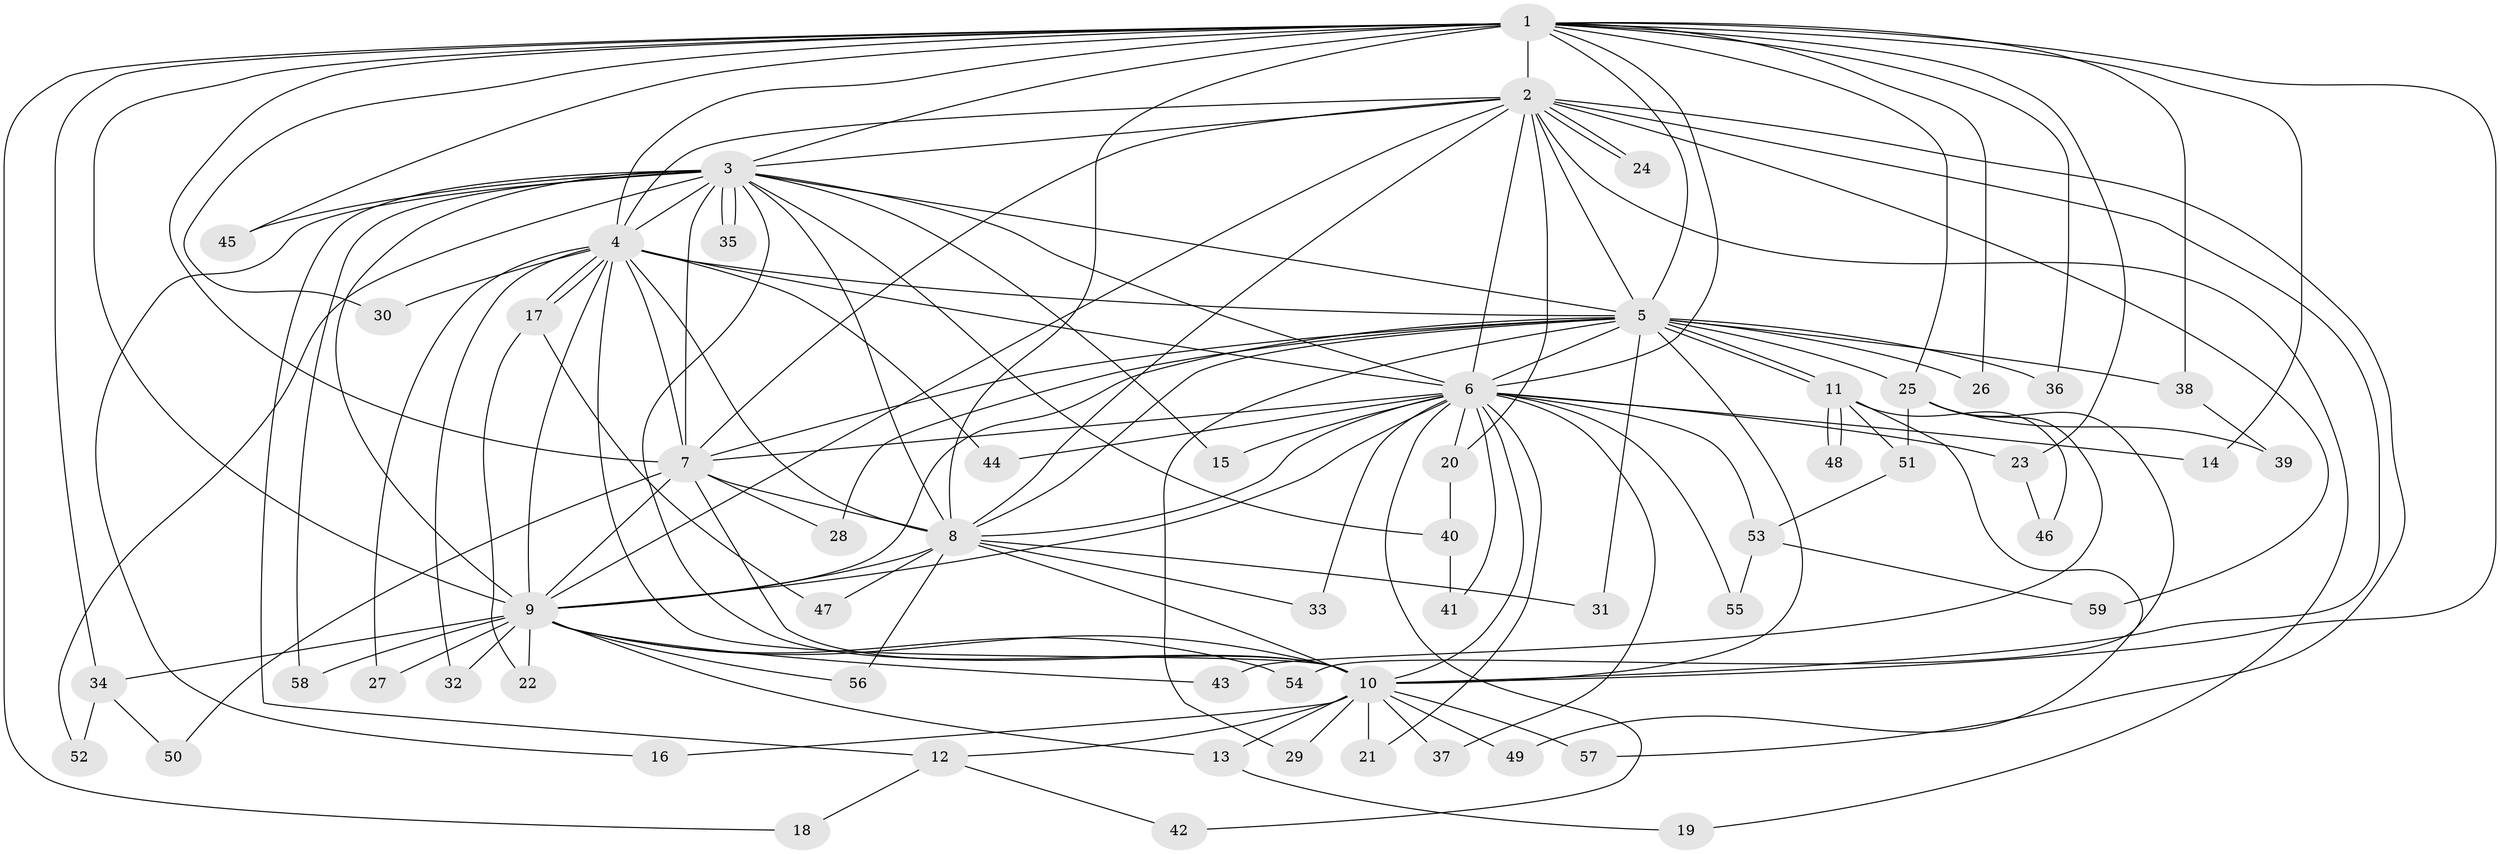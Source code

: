 // Generated by graph-tools (version 1.1) at 2025/01/03/09/25 03:01:19]
// undirected, 59 vertices, 143 edges
graph export_dot {
graph [start="1"]
  node [color=gray90,style=filled];
  1;
  2;
  3;
  4;
  5;
  6;
  7;
  8;
  9;
  10;
  11;
  12;
  13;
  14;
  15;
  16;
  17;
  18;
  19;
  20;
  21;
  22;
  23;
  24;
  25;
  26;
  27;
  28;
  29;
  30;
  31;
  32;
  33;
  34;
  35;
  36;
  37;
  38;
  39;
  40;
  41;
  42;
  43;
  44;
  45;
  46;
  47;
  48;
  49;
  50;
  51;
  52;
  53;
  54;
  55;
  56;
  57;
  58;
  59;
  1 -- 2;
  1 -- 3;
  1 -- 4;
  1 -- 5;
  1 -- 6;
  1 -- 7;
  1 -- 8;
  1 -- 9;
  1 -- 10;
  1 -- 14;
  1 -- 18;
  1 -- 23;
  1 -- 25;
  1 -- 26;
  1 -- 30;
  1 -- 34;
  1 -- 36;
  1 -- 38;
  1 -- 45;
  2 -- 3;
  2 -- 4;
  2 -- 5;
  2 -- 6;
  2 -- 7;
  2 -- 8;
  2 -- 9;
  2 -- 10;
  2 -- 19;
  2 -- 20;
  2 -- 24;
  2 -- 24;
  2 -- 57;
  2 -- 59;
  3 -- 4;
  3 -- 5;
  3 -- 6;
  3 -- 7;
  3 -- 8;
  3 -- 9;
  3 -- 10;
  3 -- 12;
  3 -- 15;
  3 -- 16;
  3 -- 35;
  3 -- 35;
  3 -- 40;
  3 -- 45;
  3 -- 52;
  3 -- 58;
  4 -- 5;
  4 -- 6;
  4 -- 7;
  4 -- 8;
  4 -- 9;
  4 -- 10;
  4 -- 17;
  4 -- 17;
  4 -- 27;
  4 -- 30;
  4 -- 32;
  4 -- 44;
  5 -- 6;
  5 -- 7;
  5 -- 8;
  5 -- 9;
  5 -- 10;
  5 -- 11;
  5 -- 11;
  5 -- 25;
  5 -- 26;
  5 -- 28;
  5 -- 29;
  5 -- 31;
  5 -- 36;
  5 -- 38;
  6 -- 7;
  6 -- 8;
  6 -- 9;
  6 -- 10;
  6 -- 14;
  6 -- 15;
  6 -- 20;
  6 -- 21;
  6 -- 23;
  6 -- 33;
  6 -- 37;
  6 -- 41;
  6 -- 42;
  6 -- 44;
  6 -- 53;
  6 -- 55;
  7 -- 8;
  7 -- 9;
  7 -- 10;
  7 -- 28;
  7 -- 50;
  8 -- 9;
  8 -- 10;
  8 -- 31;
  8 -- 33;
  8 -- 47;
  8 -- 56;
  9 -- 10;
  9 -- 13;
  9 -- 22;
  9 -- 27;
  9 -- 32;
  9 -- 34;
  9 -- 43;
  9 -- 54;
  9 -- 56;
  9 -- 58;
  10 -- 12;
  10 -- 13;
  10 -- 16;
  10 -- 21;
  10 -- 29;
  10 -- 37;
  10 -- 49;
  10 -- 57;
  11 -- 46;
  11 -- 48;
  11 -- 48;
  11 -- 49;
  11 -- 51;
  12 -- 18;
  12 -- 42;
  13 -- 19;
  17 -- 22;
  17 -- 47;
  20 -- 40;
  23 -- 46;
  25 -- 39;
  25 -- 43;
  25 -- 51;
  25 -- 54;
  34 -- 50;
  34 -- 52;
  38 -- 39;
  40 -- 41;
  51 -- 53;
  53 -- 55;
  53 -- 59;
}
